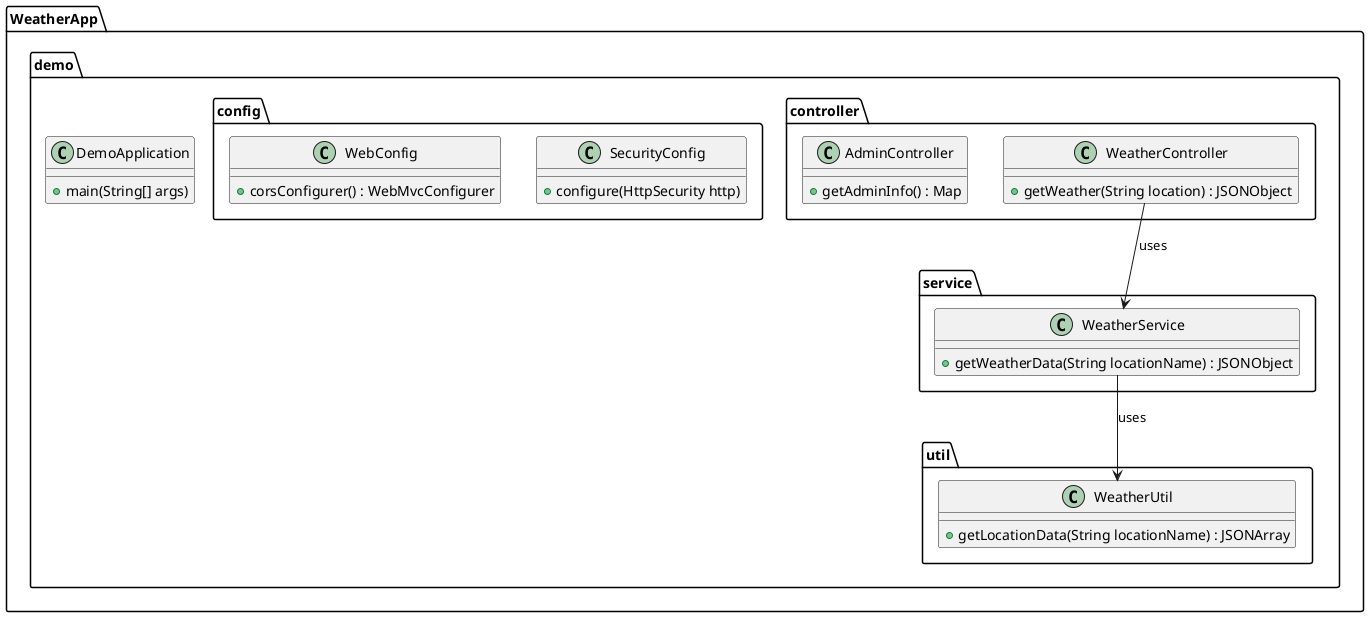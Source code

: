 @startuml

package "WeatherApp.demo" {

  class DemoApplication {
    + main(String[] args)
  }

  package controller {
    class WeatherController {
      + getWeather(String location) : JSONObject
    }

    class AdminController {
      + getAdminInfo() : Map
    }
  }

  package service {
    class WeatherService {
      + getWeatherData(String locationName) : JSONObject
    }
  }

  package util {
    class WeatherUtil {
      + getLocationData(String locationName) : JSONArray
    }
  }

  package config {
    class SecurityConfig {
      + configure(HttpSecurity http)
    }

    class WebConfig {
      + corsConfigurer() : WebMvcConfigurer
    }
  }
}

' Relationships
WeatherController --> WeatherService : uses
WeatherService --> WeatherUtil : uses

@enduml
